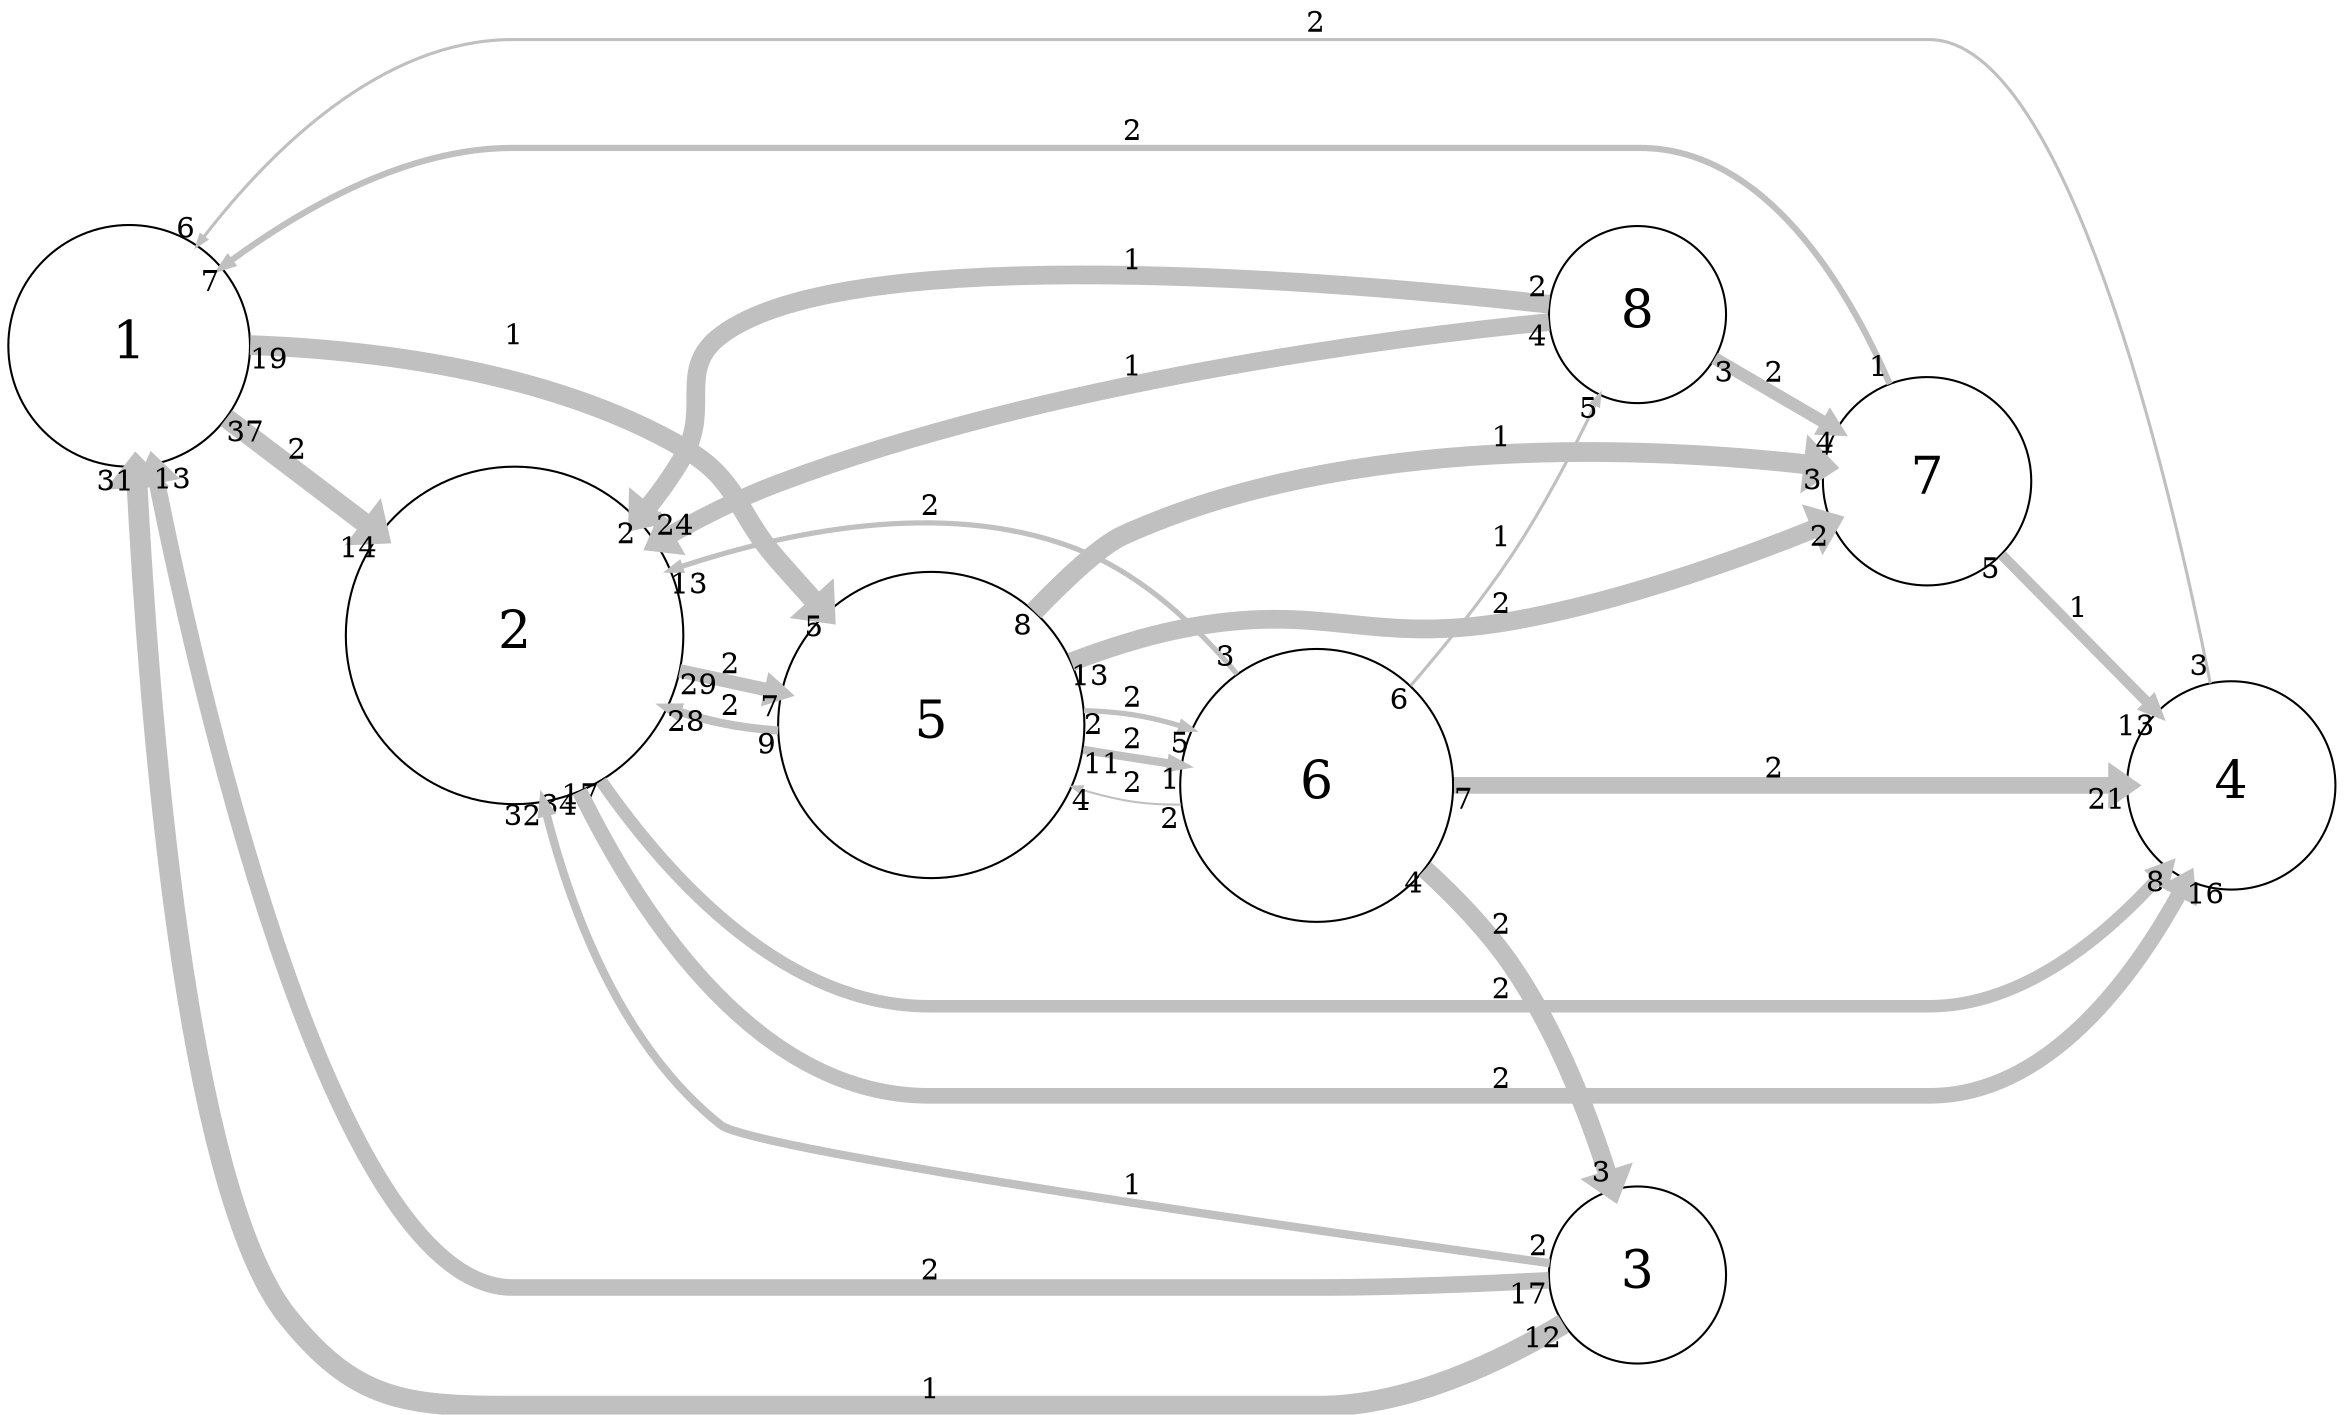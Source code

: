 digraph "" {
	graph [bb="0,0,1097.4,666.5",
		overlap=false,
		rankdir=LR,
		ratio=0.5,
		scale=1,
		splines=spline
	];
	node [fontsize=25,
		label="\N",
		shape=circle
	];
	edge [arrowsize=0.5,
		splines=true
	];
	0	[height=1.6071,
		label=1,
		pos="57.357,202",
		width=1.6071];
	1	[height=2.25,
		label=2,
		pos="239.36,295",
		width=2.25];
	0 -> 1	[key=0,
		capacity=2,
		color=grey,
		from_pd=36,
		head_lp="160.22,266.37",
		headlabel=14,
		label=2,
		lp="137.36,251.25",
		penwidth=9.5,
		pos="e,166.97,258.12 108.98,228.15 123.59,235.7 139.93,244.15 155.95,252.42",
		pt=2,
		tail_lp="115.73,236.4",
		taillabel=37,
		to_pd=13];
	4	[height=2.0357,
		label=5,
		pos="436.36,416",
		width=2.0357];
	0 -> 4	[key=0,
		capacity=1,
		color=grey,
		from_pd=18,
		head_lp="359.84,417.01",
		headlabel=5,
		label=1,
		lp="239.36,434.25",
		penwidth=9.5,
		pos="e,363.21,425.26 73.569,258.01 88.112,300.16 114.47,355.54 158.36,385 214.63,422.76 292.22,428.49 350.98,425.92",
		pt=2,
		tail_lp="80.319,266.26",
		taillabel=19,
		to_pd=4];
	1 -> 4	[key=0,
		capacity=2,
		color=grey,
		from_pd=28,
		head_lp="376.93,369.4",
		headlabel=7,
		label=2,
		lp="341.36,367.25",
		penwidth=6.5,
		pos="e,373.56,377.65 308.83,337.49 326.61,348.52 345.81,360.43 363.74,371.56",
		pt=8,
		tail_lp="315.58,345.74",
		taillabel=29,
		to_pd=6];
	3	[height=1.3929,
		label=4,
		pos="1047.4,246",
		width=1.3929];
	1 -> 3	[key=0,
		capacity=2,
		color=grey,
		from_pd=16,
		head_lp="993.5,237.65",
		headlabel=8,
		label=2,
		lp="705.36,254.25",
		penwidth=6.0,
		pos="e,996.87,245.9 319.8,283.87 411.61,271.62 567.37,252.7 701.98,245.5 704.98,245.34 705.73,245.5 708.73,245.5 805.56,245.57 918.01,\
245.76 985.6,245.88",
		pt=9,
		tail_lp="326.55,275.62",
		taillabel=17,
		to_pd=7];
	1 -> 3	[key=1,
		capacity=2,
		color=grey,
		from_pd=33,
		head_lp="994.99,216.27",
		headlabel=16,
		label=2,
		lp="705.36,210.25",
		penwidth=7.5,
		pos="e,1001.7,224.52 304.89,246.59 341.26,224 388.66,202 435.36,202 435.36,202 435.36,202 905.36,202 934.4,202 965.33,210.61 990.81,220.21",
		pt=6,
		tail_lp="298.14,238.34",
		taillabel=34,
		to_pd=15];
	4 -> 1	[key=0,
		capacity=2,
		color=grey,
		from_pd=8,
		head_lp="291.37,359.51",
		headlabel=28,
		label=2,
		lp="341.36,390.25",
		penwidth=4.0,
		pos="e,298.12,351.26 366.08,393.95 356.38,389.85 346.74,385.19 337.98,380 327.26,373.64 316.6,366.05 306.48,358.05",
		pt=13,
		tail_lp="362.7,385.7",
		taillabel=9,
		to_pd=27];
	5	[height=1.8214,
		label=6,
		pos="618.36,348",
		width=1.8214];
	4 -> 5	[key=0,
		capacity=2,
		color=grey,
		from_pd=1,
		head_lp="551.06,339.58",
		headlabel=5,
		label=2,
		lp="531.36,343.25",
		penwidth=2.5,
		pos="e,554.43,331.33 485.61,361.82 498.23,351.08 512.64,341.33 527.98,335.5 533.72,333.32 539.8,332.1 545.97,331.6",
		pt=16,
		tail_lp="482.24,353.57",
		taillabel=2,
		to_pd=4];
	4 -> 5	[key=1,
		capacity=2,
		color=grey,
		from_pd=10,
		head_lp="558.66,390.74",
		headlabel=1,
		label=2,
		lp="531.36,404.25",
		penwidth=4.0,
		pos="e,562.03,382.49 508.83,403.22 517.67,400.87 526.49,398.15 534.73,395 540.56,392.77 546.47,390.18 552.3,387.38",
		pt=13,
		tail_lp="515.58,411.47",
		taillabel=11,
		to_pd=0];
	6	[height=1.3929,
		label=7,
		pos="904.36,495",
		width=1.3929];
	4 -> 6	[key=0,
		capacity=1,
		color=grey,
		from_pd=7,
		head_lp="850.72,490.08",
		headlabel=3,
		label=1,
		lp="705.36,505.25",
		penwidth=9.5,
		pos="e,854.1,498.33 498.33,455.81 507.94,460.65 518.01,464.95 527.98,468 634.83,500.63 766.4,501.71 842.01,498.84",
		pt=2,
		tail_lp="494.95,447.56",
		taillabel=8,
		to_pd=2];
	4 -> 6	[key=1,
		capacity=2,
		color=grey,
		from_pd=12,
		head_lp="854.7,466.2",
		headlabel=2,
		label=2,
		lp="705.36,434.25",
		penwidth=9.0,
		pos="e,858.07,474.45 509.69,420.81 523.97,421.64 538.84,422.42 552.79,423 570.1,423.72 691.68,423.39 708.73,426.5 756.84,435.28 808.99,\
454.17 847.19,469.9",
		pt=3,
		tail_lp="516.44,429.06",
		taillabel=13,
		to_pd=1];
	3 -> 0	[key=0,
		capacity=2,
		color=grey,
		from_pd=2,
		head_lp="75.714,139.62",
		headlabel=6,
		label=2,
		lp="618.36,8.25",
		penwidth=1.5,
		pos="e,79.089,147.87 1040.2,195.92 1028.3,123.99 994.83,0 905.36,0 238.36,0 238.36,0 238.36,0 161.76,0 109.72,81.952 82.019,141.46",
		pt=18,
		tail_lp="1036.9,187.67",
		taillabel=3,
		to_pd=5];
	2	[height=1.1786,
		label=3,
		pos="768.36,117",
		width=1.1786];
	2 -> 0	[key=0,
		capacity=1,
		color=grey,
		from_pd=11,
		head_lp="95.44,156.6",
		headlabel=31,
		label=1,
		lp="436.36,118.25",
		penwidth=10.0,
		pos="e,102.19,164.85 725.6,113.97 695.96,112.08 655.24,110 619.36,110 238.36,110 238.36,110 238.36,110 192.4,110 146.36,134.07 112.35,\
157.59",
		pt=1,
		tail_lp="718.85,105.72",
		taillabel=12,
		to_pd=30];
	2 -> 0	[key=1,
		capacity=2,
		color=grey,
		from_pd=16,
		head_lp="81.914,144.72",
		headlabel=13,
		label=2,
		lp="436.36,59.25",
		penwidth=8.0,
		pos="e,88.664,152.97 733.66,92.236 704.83,73.508 661.42,51 619.36,51 238.36,51 238.36,51 238.36,51 178.25,51 127.7,101.03 95.622,143.49",
		pt=5,
		tail_lp="726.91,83.986",
		taillabel=17,
		to_pd=12];
	2 -> 1	[key=0,
		capacity=1,
		color=grey,
		from_pd=1,
		head_lp="294.19,221.24",
		headlabel=32,
		label=1,
		lp="531.36,158.25",
		penwidth=4.0,
		pos="e,287.44,229.49 725.97,122.27 625.02,135.36 371.89,169.59 337.98,188 322.19,196.58 307.6,208.71 294.78,221.73",
		pt=13,
		tail_lp="722.59,130.52",
		taillabel=2,
		to_pd=31];
	5 -> 1	[key=0,
		capacity=2,
		color=grey,
		from_pd=2,
		head_lp="327.47,305.92",
		headlabel=13,
		label=2,
		lp="436.36,325.25",
		penwidth=2.5,
		pos="e,320.72,297.67 555.47,328.28 540.59,324.15 524.65,320.23 509.64,317.5 450.07,306.68 382.12,301.05 329.38,298.13",
		pt=16,
		tail_lp="552.09,320.03",
		taillabel=3,
		to_pd=12];
	5 -> 4	[key=0,
		capacity=2,
		color=grey,
		from_pd=1,
		head_lp="499.35,376.5",
		headlabel=4,
		label=2,
		lp="531.36,382.25",
		penwidth=1.0,
		pos="e,502.73,384.75 554.96,365.27 545.84,368.15 536.62,371.26 527.98,374.5 521.66,376.87 515.15,379.49 508.67,382.21",
		pt=19,
		tail_lp="551.58,373.52",
		taillabel=2,
		to_pd=3];
	5 -> 3	[key=0,
		capacity=2,
		color=grey,
		from_pd=6,
		head_lp="991.58,265.72",
		headlabel=21,
		label=2,
		lp="832.36,305.25",
		penwidth=8.0,
		pos="e,998.33,257.47 682.36,332.95 764.4,313.35 906.74,279.35 986.96,260.19",
		pt=5,
		tail_lp="685.74,324.7",
		taillabel=7,
		to_pd=20];
	5 -> 2	[key=0,
		capacity=2,
		color=grey,
		from_pd=3,
		head_lp="753.34,166.25",
		headlabel=3,
		label=2,
		lp="705.36,282.25",
		penwidth=9.0,
		pos="e,756.72,158 670.76,308.14 684.41,295.74 698.24,281.28 708.73,266 728.87,236.66 743.53,199.41 753.15,169.49",
		pt=3,
		tail_lp="667.38,316.39",
		taillabel=4,
		to_pd=2];
	7	[height=1.1786,
		label=8,
		pos="768.36,573",
		width=1.1786];
	5 -> 7	[key=0,
		capacity=1,
		color=grey,
		from_pd=5,
		head_lp="753.79,525.79",
		headlabel=5,
		label=1,
		lp="705.36,464.25",
		penwidth=1.5,
		pos="e,750.41,534.04 663.17,396.45 678.52,414.61 695.27,435.85 708.73,456.5 723.36,478.94 736.99,505.53 747.42,527.63",
		pt=18,
		tail_lp="659.8,404.7",
		taillabel=6,
		to_pd=4];
	6 -> 0	[key=0,
		capacity=2,
		color=grey,
		from_pd=0,
		head_lp="65.465,267.44",
		headlabel=7,
		label=2,
		lp="531.36,658.25",
		penwidth=3.0,
		pos="e,68.84,259.19 885.92,541.93 865.57,587.55 827.16,650 769.36,650 238.36,650 238.36,650 238.36,650 157.09,650 95.669,392.99 70.649,\
268.3",
		pt=15,
		tail_lp="882.55,550.18",
		taillabel=1,
		to_pd=6];
	6 -> 3	[key=0,
		capacity=1,
		color=grey,
		from_pd=4,
		head_lp="1028.6,297.54",
		headlabel=13,
		label=1,
		lp="975.36,378.25",
		penwidth=5.0,
		pos="e,1021.8,289.29 929.92,451.63 953.95,409.18 990.61,344.45 1016.4,298.97",
		pt=11,
		tail_lp="926.54,443.38",
		taillabel=5,
		to_pd=12];
	7 -> 1	[key=0,
		capacity=1,
		color=grey,
		from_pd=1,
		head_lp="296.56,340.72",
		headlabel=2,
		label=1,
		lp="531.36,594.25",
		penwidth=9.0,
		pos="e,299.93,348.97 725.75,577.16 628.94,585.85 392.65,601.07 337.98,549 310.8,523.11 335.9,415.17 320.36,381 316.82,373.22 312.29,365.67 \
307.19,358.5",
		pt=3,
		tail_lp="722.38,585.41",
		taillabel=2,
		to_pd=1];
	7 -> 1	[key=1,
		capacity=1,
		color=grey,
		from_pd=3,
		head_lp="291.65,342.93",
		headlabel=24,
		label=1,
		lp="531.36,557.25",
		penwidth=8.5,
		pos="e,298.4,351.18 725.61,570.42 633.67,563.95 417.57,544.1 363.07,498 320.81,462.25 349.28,428.2 320.36,381 316.04,373.95 311.08,366.97 \
305.79,360.22",
		pt=4,
		tail_lp="722.23,562.17",
		taillabel=4,
		to_pd=23];
	7 -> 6	[key=0,
		capacity=2,
		color=grey,
		from_pd=2,
		head_lp="863.78,528.25",
		headlabel=4,
		label=2,
		lp="832.36,544.25",
		penwidth=6.0,
		pos="e,860.4,520 805.62,551.89 819.48,543.82 835.58,534.45 850.67,525.67",
		pt=9,
		tail_lp="808.99,543.64",
		taillabel=3,
		to_pd=3];
}
